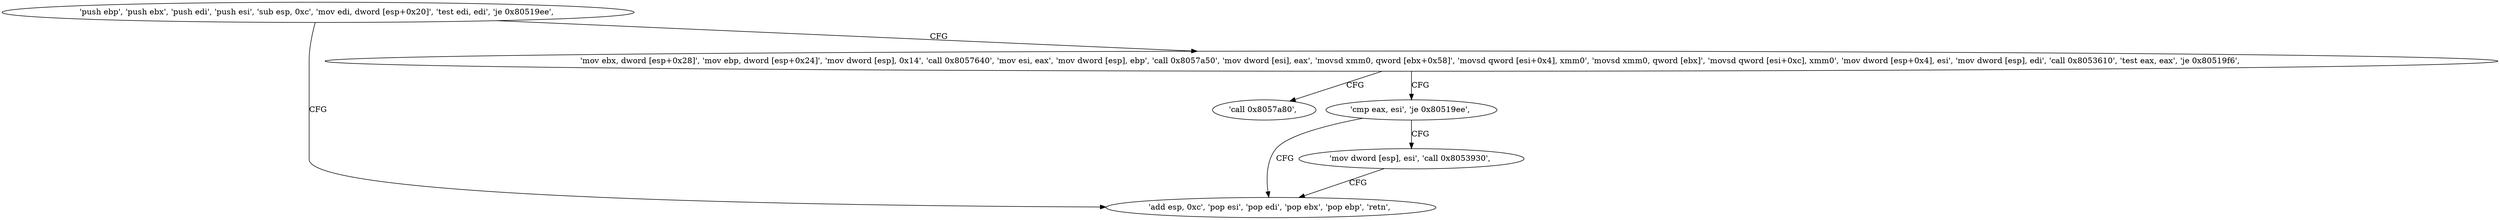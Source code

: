 digraph "func" {
"134551952" [label = "'push ebp', 'push ebx', 'push edi', 'push esi', 'sub esp, 0xc', 'mov edi, dword [esp+0x20]', 'test edi, edi', 'je 0x80519ee', " ]
"134552046" [label = "'add esp, 0xc', 'pop esi', 'pop edi', 'pop ebx', 'pop ebp', 'retn', " ]
"134551967" [label = "'mov ebx, dword [esp+0x28]', 'mov ebp, dword [esp+0x24]', 'mov dword [esp], 0x14', 'call 0x8057640', 'mov esi, eax', 'mov dword [esp], ebp', 'call 0x8057a50', 'mov dword [esi], eax', 'movsd xmm0, qword [ebx+0x58]', 'movsd qword [esi+0x4], xmm0', 'movsd xmm0, qword [ebx]', 'movsd qword [esi+0xc], xmm0', 'mov dword [esp+0x4], esi', 'mov dword [esp], edi', 'call 0x8053610', 'test eax, eax', 'je 0x80519f6', " ]
"134552054" [label = "'call 0x8057a80', " ]
"134552034" [label = "'cmp eax, esi', 'je 0x80519ee', " ]
"134552038" [label = "'mov dword [esp], esi', 'call 0x8053930', " ]
"134551952" -> "134552046" [ label = "CFG" ]
"134551952" -> "134551967" [ label = "CFG" ]
"134551967" -> "134552054" [ label = "CFG" ]
"134551967" -> "134552034" [ label = "CFG" ]
"134552034" -> "134552046" [ label = "CFG" ]
"134552034" -> "134552038" [ label = "CFG" ]
"134552038" -> "134552046" [ label = "CFG" ]
}
